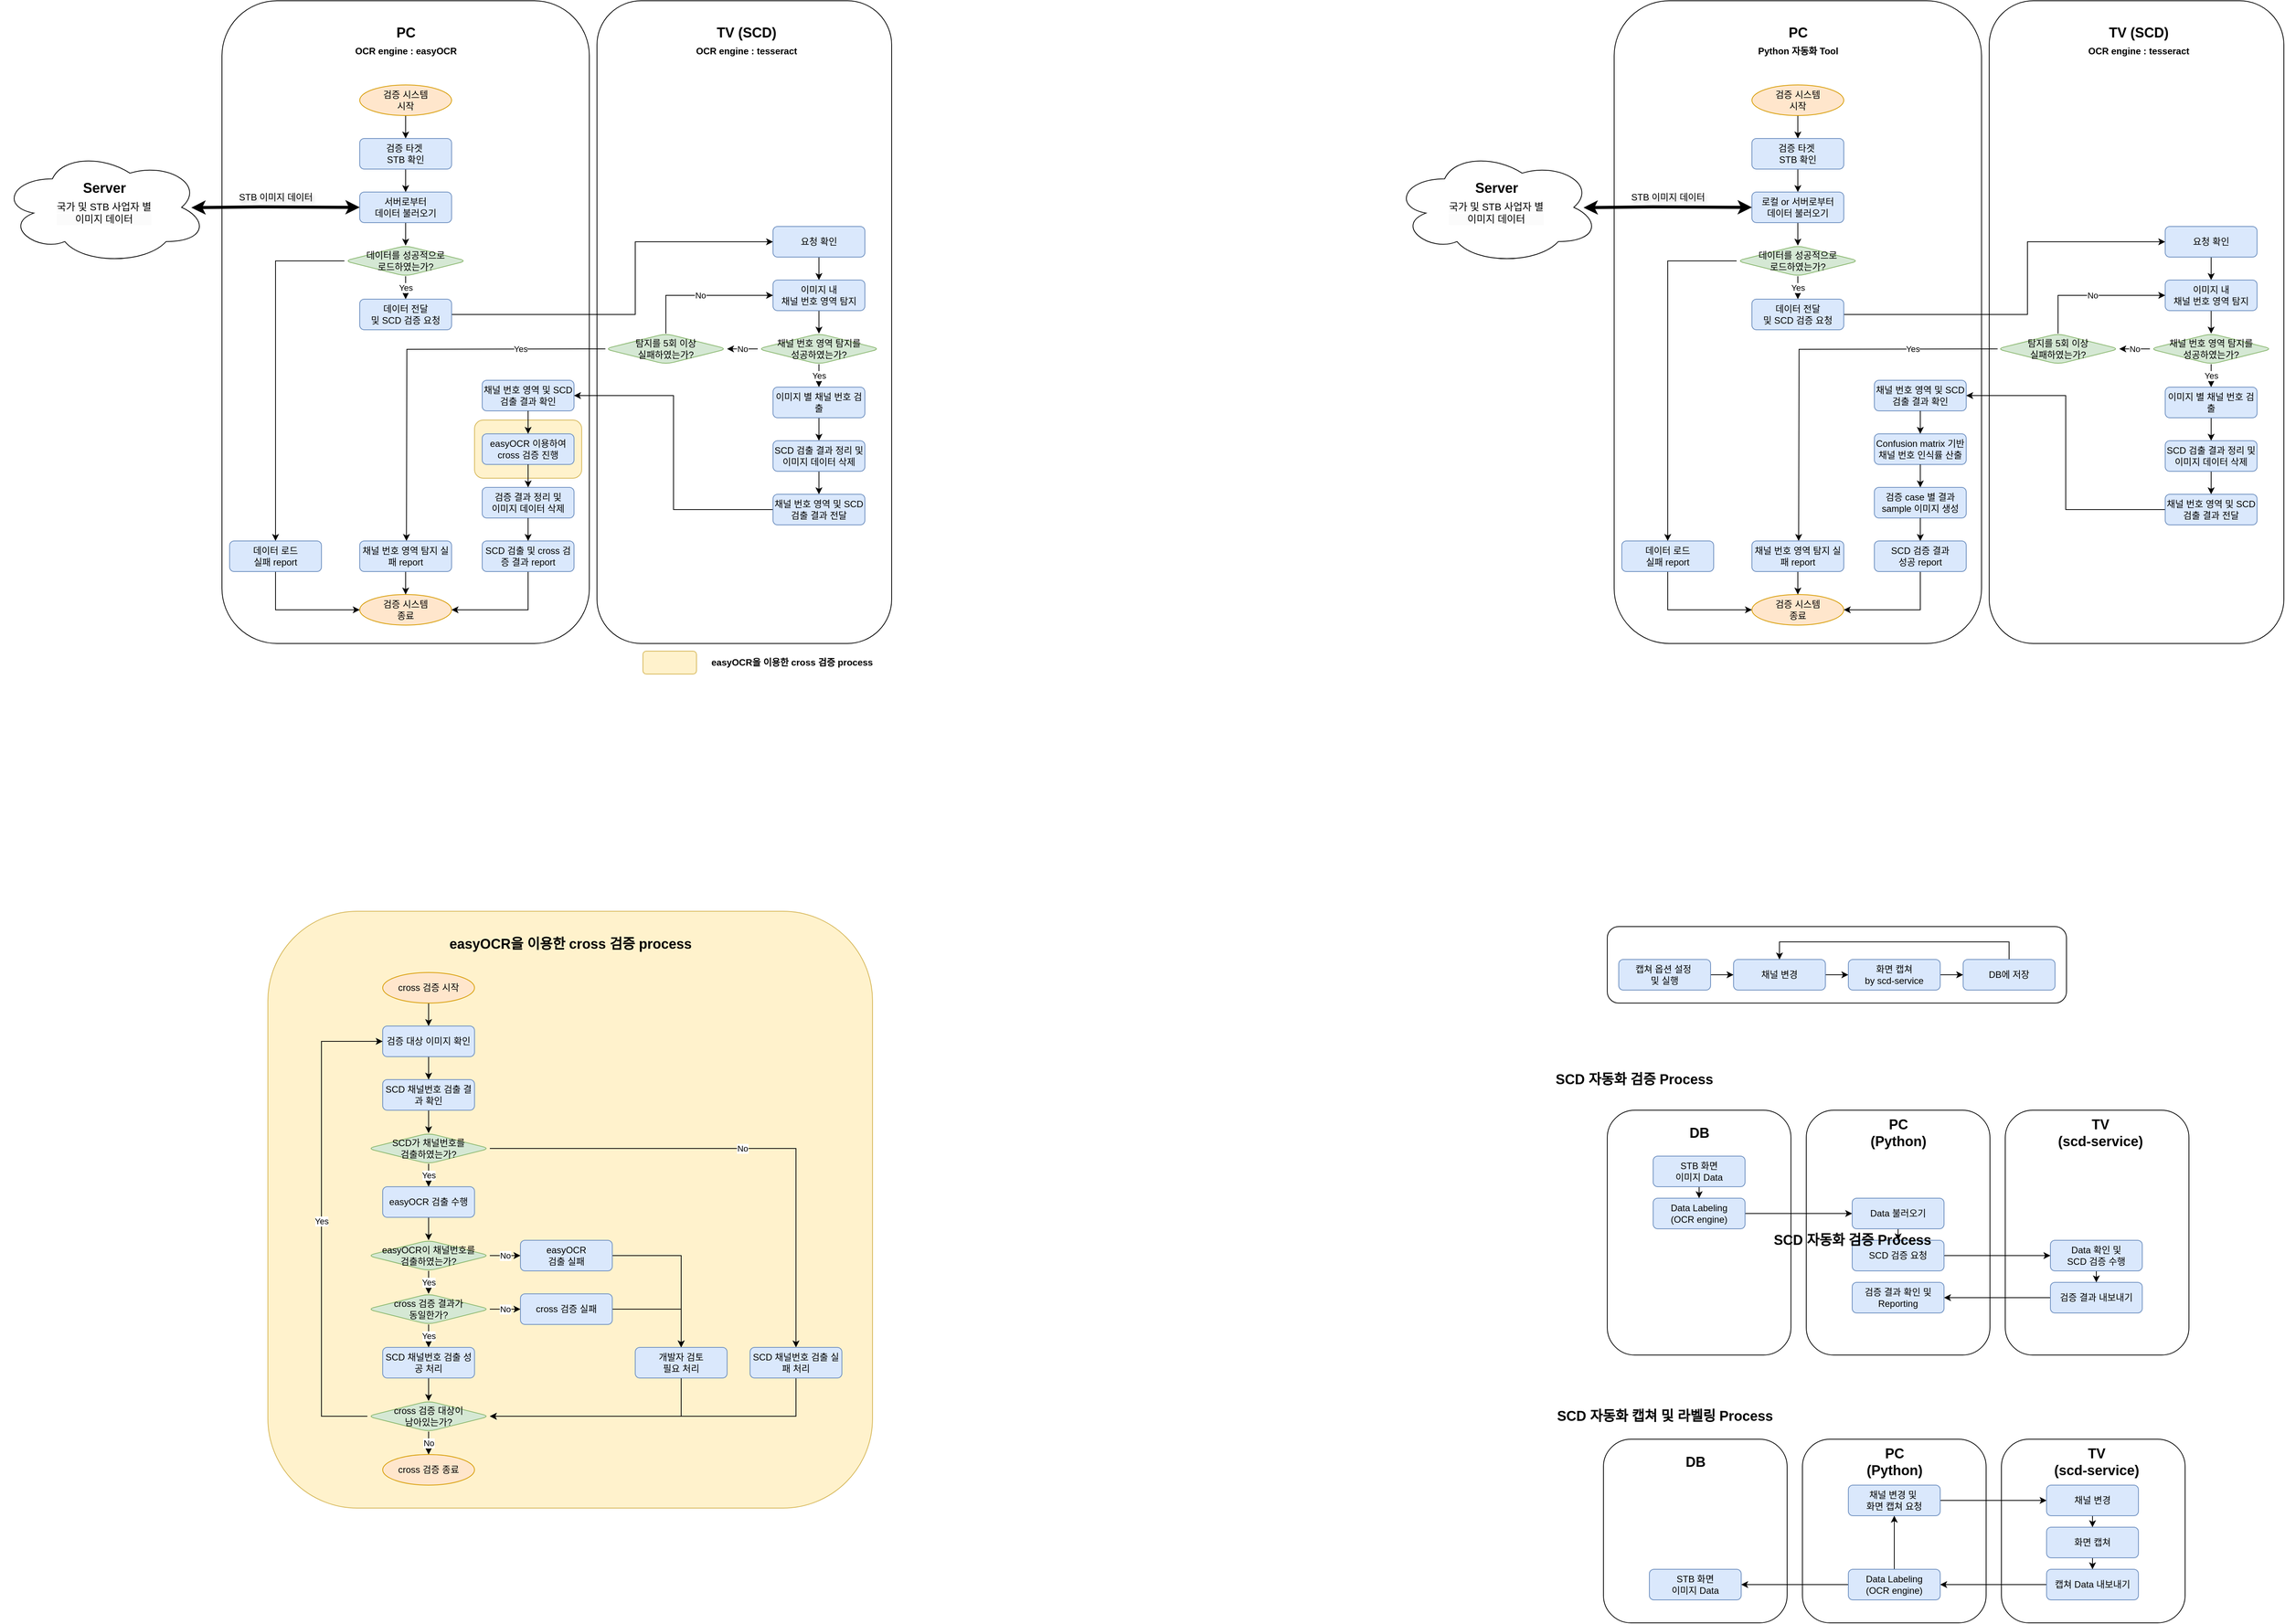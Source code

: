 <mxfile version="27.1.6">
  <diagram name="페이지-1" id="MKNNUns7rGQ7-kp-tXi3">
    <mxGraphModel dx="6303" dy="3755" grid="1" gridSize="10" guides="1" tooltips="1" connect="1" arrows="1" fold="1" page="1" pageScale="1" pageWidth="827" pageHeight="1169" background="none" math="0" shadow="0">
      <root>
        <mxCell id="0" />
        <mxCell id="1" parent="0" />
        <mxCell id="Wo1vlXT_K2kUre-1tdxN-16" value="" style="rounded=1;whiteSpace=wrap;html=1;" parent="1" vertex="1">
          <mxGeometry x="3020" y="1500" width="240" height="320" as="geometry" />
        </mxCell>
        <mxCell id="Wo1vlXT_K2kUre-1tdxN-20" value="" style="rounded=1;whiteSpace=wrap;html=1;" parent="1" vertex="1">
          <mxGeometry x="3280" y="1500" width="240" height="320" as="geometry" />
        </mxCell>
        <mxCell id="Wo1vlXT_K2kUre-1tdxN-22" value="" style="rounded=1;whiteSpace=wrap;html=1;" parent="1" vertex="1">
          <mxGeometry x="3540" y="1500" width="240" height="320" as="geometry" />
        </mxCell>
        <mxCell id="Wo1vlXT_K2kUre-1tdxN-9" value="" style="rounded=1;whiteSpace=wrap;html=1;" parent="1" vertex="1">
          <mxGeometry x="3020" y="1260" width="600" height="100" as="geometry" />
        </mxCell>
        <mxCell id="AOtO7T6UMFjzjY6C9dqb-53" value="" style="rounded=1;whiteSpace=wrap;html=1;fillColor=#fff2cc;strokeColor=#d6b656;" parent="1" vertex="1">
          <mxGeometry x="1270" y="1240" width="790" height="780" as="geometry" />
        </mxCell>
        <mxCell id="5cVBKe7JZOJeJDa9c_FY-5" value="" style="rounded=1;whiteSpace=wrap;html=1;" parent="1" vertex="1">
          <mxGeometry x="1700" y="50" width="385" height="840" as="geometry" />
        </mxCell>
        <mxCell id="5cVBKe7JZOJeJDa9c_FY-4" value="" style="rounded=1;whiteSpace=wrap;html=1;" parent="1" vertex="1">
          <mxGeometry x="1210" y="50" width="480" height="840" as="geometry" />
        </mxCell>
        <mxCell id="TarDjHIjxNcQHOsYSoX5-1" style="edgeStyle=orthogonalEdgeStyle;rounded=0;orthogonalLoop=1;jettySize=auto;html=1;exitX=0.5;exitY=1;exitDx=0;exitDy=0;entryX=0.5;entryY=0;entryDx=0;entryDy=0;" parent="1" source="TarDjHIjxNcQHOsYSoX5-2" target="TarDjHIjxNcQHOsYSoX5-4" edge="1">
          <mxGeometry relative="1" as="geometry" />
        </mxCell>
        <mxCell id="TarDjHIjxNcQHOsYSoX5-2" value="&lt;div&gt;검증 시스템&lt;/div&gt;&lt;div&gt;시작&lt;/div&gt;" style="ellipse;whiteSpace=wrap;html=1;fillColor=#ffe6cc;strokeColor=#d79b00;" parent="1" vertex="1">
          <mxGeometry x="1390" y="160" width="120" height="40" as="geometry" />
        </mxCell>
        <mxCell id="TarDjHIjxNcQHOsYSoX5-3" style="edgeStyle=orthogonalEdgeStyle;rounded=0;orthogonalLoop=1;jettySize=auto;html=1;exitX=0.5;exitY=1;exitDx=0;exitDy=0;entryX=0.5;entryY=0;entryDx=0;entryDy=0;" parent="1" source="TarDjHIjxNcQHOsYSoX5-4" target="TarDjHIjxNcQHOsYSoX5-6" edge="1">
          <mxGeometry relative="1" as="geometry" />
        </mxCell>
        <mxCell id="TarDjHIjxNcQHOsYSoX5-4" value="검증 타겟&amp;nbsp;&lt;div&gt;STB 확인&lt;/div&gt;" style="rounded=1;whiteSpace=wrap;html=1;fontSize=12;glass=0;strokeWidth=1;shadow=0;fillColor=#dae8fc;strokeColor=#6c8ebf;" parent="1" vertex="1">
          <mxGeometry x="1390" y="230" width="120" height="40" as="geometry" />
        </mxCell>
        <mxCell id="TarDjHIjxNcQHOsYSoX5-5" style="edgeStyle=orthogonalEdgeStyle;rounded=0;orthogonalLoop=1;jettySize=auto;html=1;exitX=0.5;exitY=1;exitDx=0;exitDy=0;entryX=0.5;entryY=0;entryDx=0;entryDy=0;" parent="1" source="TarDjHIjxNcQHOsYSoX5-6" target="TarDjHIjxNcQHOsYSoX5-9" edge="1">
          <mxGeometry relative="1" as="geometry" />
        </mxCell>
        <mxCell id="TarDjHIjxNcQHOsYSoX5-6" value="서버로부터&lt;div&gt;데이터 불러오기&lt;/div&gt;" style="rounded=1;whiteSpace=wrap;html=1;fontSize=12;glass=0;strokeWidth=1;shadow=0;fillColor=#dae8fc;strokeColor=#6c8ebf;" parent="1" vertex="1">
          <mxGeometry x="1390" y="300" width="120" height="40" as="geometry" />
        </mxCell>
        <mxCell id="TarDjHIjxNcQHOsYSoX5-8" value="Yes" style="edgeStyle=orthogonalEdgeStyle;rounded=0;orthogonalLoop=1;jettySize=auto;html=1;exitX=0.5;exitY=1;exitDx=0;exitDy=0;" parent="1" source="TarDjHIjxNcQHOsYSoX5-9" target="TarDjHIjxNcQHOsYSoX5-11" edge="1">
          <mxGeometry relative="1" as="geometry" />
        </mxCell>
        <mxCell id="5cVBKe7JZOJeJDa9c_FY-6" style="edgeStyle=orthogonalEdgeStyle;rounded=0;orthogonalLoop=1;jettySize=auto;html=1;exitX=0;exitY=0.5;exitDx=0;exitDy=0;entryX=0.5;entryY=0;entryDx=0;entryDy=0;" parent="1" source="TarDjHIjxNcQHOsYSoX5-9" target="TarDjHIjxNcQHOsYSoX5-22" edge="1">
          <mxGeometry relative="1" as="geometry" />
        </mxCell>
        <mxCell id="TarDjHIjxNcQHOsYSoX5-9" value="데이터를 성공적으로&lt;div&gt;로드하였는가?&lt;/div&gt;" style="rhombus;whiteSpace=wrap;html=1;rounded=1;fillColor=#d5e8d4;strokeColor=#82b366;" parent="1" vertex="1">
          <mxGeometry x="1370" y="370" width="160" height="40" as="geometry" />
        </mxCell>
        <mxCell id="TarDjHIjxNcQHOsYSoX5-10" style="edgeStyle=orthogonalEdgeStyle;rounded=0;orthogonalLoop=1;jettySize=auto;html=1;exitX=1;exitY=0.5;exitDx=0;exitDy=0;entryX=0;entryY=0.5;entryDx=0;entryDy=0;" parent="1" source="TarDjHIjxNcQHOsYSoX5-11" target="TarDjHIjxNcQHOsYSoX5-13" edge="1">
          <mxGeometry relative="1" as="geometry">
            <Array as="points">
              <mxPoint x="1750" y="460" />
              <mxPoint x="1750" y="365" />
            </Array>
          </mxGeometry>
        </mxCell>
        <mxCell id="TarDjHIjxNcQHOsYSoX5-11" value="&lt;div&gt;데이터 전달&lt;/div&gt;&lt;div&gt;및&amp;nbsp;&lt;span style=&quot;background-color: transparent; color: light-dark(rgb(0, 0, 0), rgb(255, 255, 255));&quot;&gt;SCD 검증 요청&lt;/span&gt;&lt;/div&gt;" style="rounded=1;whiteSpace=wrap;html=1;fontSize=12;glass=0;strokeWidth=1;shadow=0;fillColor=#dae8fc;strokeColor=#6c8ebf;" parent="1" vertex="1">
          <mxGeometry x="1390" y="440" width="120" height="40" as="geometry" />
        </mxCell>
        <mxCell id="TarDjHIjxNcQHOsYSoX5-12" style="edgeStyle=orthogonalEdgeStyle;rounded=0;orthogonalLoop=1;jettySize=auto;html=1;exitX=0.5;exitY=1;exitDx=0;exitDy=0;" parent="1" source="TarDjHIjxNcQHOsYSoX5-13" target="TarDjHIjxNcQHOsYSoX5-15" edge="1">
          <mxGeometry relative="1" as="geometry" />
        </mxCell>
        <mxCell id="TarDjHIjxNcQHOsYSoX5-13" value="요청 확인" style="rounded=1;whiteSpace=wrap;html=1;fontSize=12;glass=0;strokeWidth=1;shadow=0;fillColor=#dae8fc;strokeColor=#6c8ebf;" parent="1" vertex="1">
          <mxGeometry x="1930" y="345" width="120" height="40" as="geometry" />
        </mxCell>
        <mxCell id="TarDjHIjxNcQHOsYSoX5-14" style="edgeStyle=orthogonalEdgeStyle;rounded=0;orthogonalLoop=1;jettySize=auto;html=1;exitX=0.5;exitY=1;exitDx=0;exitDy=0;" parent="1" source="TarDjHIjxNcQHOsYSoX5-15" target="TarDjHIjxNcQHOsYSoX5-19" edge="1">
          <mxGeometry relative="1" as="geometry" />
        </mxCell>
        <mxCell id="TarDjHIjxNcQHOsYSoX5-15" value="&lt;div&gt;이미지 내&lt;/div&gt;채널 번호 영역 탐지" style="rounded=1;whiteSpace=wrap;html=1;fontSize=12;glass=0;strokeWidth=1;shadow=0;fillColor=#dae8fc;strokeColor=#6c8ebf;" parent="1" vertex="1">
          <mxGeometry x="1930" y="415" width="120" height="40" as="geometry" />
        </mxCell>
        <mxCell id="TarDjHIjxNcQHOsYSoX5-16" value="&lt;font style=&quot;color: rgb(0, 0, 0);&quot;&gt;STB 이미지 데이터&lt;/font&gt;" style="text;html=1;align=center;verticalAlign=middle;resizable=0;points=[];autosize=1;strokeColor=none;fillColor=none;textShadow=1;fontColor=#3333FF;" parent="1" vertex="1">
          <mxGeometry x="1215" y="292" width="130" height="30" as="geometry" />
        </mxCell>
        <mxCell id="TarDjHIjxNcQHOsYSoX5-17" value="Yes" style="edgeStyle=orthogonalEdgeStyle;rounded=0;orthogonalLoop=1;jettySize=auto;html=1;exitX=0.5;exitY=1;exitDx=0;exitDy=0;" parent="1" source="TarDjHIjxNcQHOsYSoX5-19" target="TarDjHIjxNcQHOsYSoX5-28" edge="1">
          <mxGeometry relative="1" as="geometry" />
        </mxCell>
        <mxCell id="TarDjHIjxNcQHOsYSoX5-18" value="No" style="edgeStyle=orthogonalEdgeStyle;rounded=0;orthogonalLoop=1;jettySize=auto;html=1;exitX=0;exitY=0.5;exitDx=0;exitDy=0;entryX=1;entryY=0.5;entryDx=0;entryDy=0;" parent="1" source="TarDjHIjxNcQHOsYSoX5-19" target="TarDjHIjxNcQHOsYSoX5-26" edge="1">
          <mxGeometry relative="1" as="geometry" />
        </mxCell>
        <mxCell id="TarDjHIjxNcQHOsYSoX5-19" value="채널 번호 영역 탐지를&lt;div&gt;성공하였는가?&lt;/div&gt;" style="rhombus;whiteSpace=wrap;html=1;rounded=1;fillColor=#d5e8d4;strokeColor=#82b366;" parent="1" vertex="1">
          <mxGeometry x="1910" y="485" width="160" height="40" as="geometry" />
        </mxCell>
        <mxCell id="TarDjHIjxNcQHOsYSoX5-20" value="&lt;div&gt;검증 시스템&lt;/div&gt;&lt;div&gt;종료&lt;/div&gt;" style="ellipse;whiteSpace=wrap;html=1;fillColor=#ffe6cc;strokeColor=#d79b00;" parent="1" vertex="1">
          <mxGeometry x="1390" y="826" width="120" height="40" as="geometry" />
        </mxCell>
        <mxCell id="TarDjHIjxNcQHOsYSoX5-21" style="edgeStyle=orthogonalEdgeStyle;rounded=0;orthogonalLoop=1;jettySize=auto;html=1;exitX=0.5;exitY=1;exitDx=0;exitDy=0;entryX=0;entryY=0.5;entryDx=0;entryDy=0;" parent="1" source="TarDjHIjxNcQHOsYSoX5-22" target="TarDjHIjxNcQHOsYSoX5-20" edge="1">
          <mxGeometry relative="1" as="geometry" />
        </mxCell>
        <mxCell id="TarDjHIjxNcQHOsYSoX5-22" value="데이터 로드&lt;div&gt;실패 report&lt;/div&gt;" style="rounded=1;whiteSpace=wrap;html=1;fontSize=12;glass=0;strokeWidth=1;shadow=0;fillColor=#dae8fc;strokeColor=#6c8ebf;" parent="1" vertex="1">
          <mxGeometry x="1220" y="756" width="120" height="40" as="geometry" />
        </mxCell>
        <mxCell id="TarDjHIjxNcQHOsYSoX5-24" value="TV (&lt;span style=&quot;background-color: transparent; color: light-dark(rgb(0, 0, 0), rgb(255, 255, 255));&quot;&gt;SCD)&lt;/span&gt;&lt;div&gt;&lt;div&gt;&lt;font style=&quot;font-size: 12px;&quot;&gt;OCR engine : tesseract&lt;/font&gt;&lt;/div&gt;&lt;/div&gt;" style="text;html=1;align=center;verticalAlign=middle;resizable=0;points=[];autosize=1;strokeColor=none;fillColor=none;fontSize=18;fontStyle=1" parent="1" vertex="1">
          <mxGeometry x="1820" y="73" width="150" height="60" as="geometry" />
        </mxCell>
        <mxCell id="TarDjHIjxNcQHOsYSoX5-25" value="Yes" style="edgeStyle=orthogonalEdgeStyle;rounded=0;orthogonalLoop=1;jettySize=auto;html=1;exitX=0;exitY=0.5;exitDx=0;exitDy=0;" parent="1" edge="1">
          <mxGeometry x="-0.565" relative="1" as="geometry">
            <mxPoint x="1711" y="505" as="sourcePoint" />
            <mxPoint x="1451.053" y="756.0" as="targetPoint" />
            <mxPoint as="offset" />
          </mxGeometry>
        </mxCell>
        <mxCell id="5cVBKe7JZOJeJDa9c_FY-1" value="No" style="edgeStyle=orthogonalEdgeStyle;rounded=0;orthogonalLoop=1;jettySize=auto;html=1;exitX=0.5;exitY=0;exitDx=0;exitDy=0;entryX=0;entryY=0.5;entryDx=0;entryDy=0;" parent="1" source="TarDjHIjxNcQHOsYSoX5-26" target="TarDjHIjxNcQHOsYSoX5-15" edge="1">
          <mxGeometry relative="1" as="geometry" />
        </mxCell>
        <mxCell id="TarDjHIjxNcQHOsYSoX5-26" value="탐지를 5회 이상&lt;div&gt;실패하였는가?&lt;/div&gt;" style="rhombus;whiteSpace=wrap;html=1;rounded=1;fillColor=#d5e8d4;strokeColor=#82b366;" parent="1" vertex="1">
          <mxGeometry x="1710" y="485" width="160" height="40" as="geometry" />
        </mxCell>
        <mxCell id="TarDjHIjxNcQHOsYSoX5-27" style="edgeStyle=orthogonalEdgeStyle;rounded=0;orthogonalLoop=1;jettySize=auto;html=1;exitX=0.5;exitY=1;exitDx=0;exitDy=0;entryX=0.5;entryY=0;entryDx=0;entryDy=0;" parent="1" source="TarDjHIjxNcQHOsYSoX5-28" target="TarDjHIjxNcQHOsYSoX5-32" edge="1">
          <mxGeometry relative="1" as="geometry" />
        </mxCell>
        <mxCell id="TarDjHIjxNcQHOsYSoX5-28" value="이미지 별 채널 번호 검출" style="rounded=1;whiteSpace=wrap;html=1;fontSize=12;glass=0;strokeWidth=1;shadow=0;fillColor=#dae8fc;strokeColor=#6c8ebf;" parent="1" vertex="1">
          <mxGeometry x="1930" y="555" width="120" height="40" as="geometry" />
        </mxCell>
        <mxCell id="TarDjHIjxNcQHOsYSoX5-29" style="edgeStyle=orthogonalEdgeStyle;rounded=0;orthogonalLoop=1;jettySize=auto;html=1;exitX=0.5;exitY=1;exitDx=0;exitDy=0;" parent="1" source="TarDjHIjxNcQHOsYSoX5-30" target="TarDjHIjxNcQHOsYSoX5-20" edge="1">
          <mxGeometry relative="1" as="geometry" />
        </mxCell>
        <mxCell id="TarDjHIjxNcQHOsYSoX5-30" value="채널 번호 영역 탐지 실패 report" style="rounded=1;whiteSpace=wrap;html=1;fontSize=12;glass=0;strokeWidth=1;shadow=0;fillColor=#dae8fc;strokeColor=#6c8ebf;" parent="1" vertex="1">
          <mxGeometry x="1390" y="756" width="120" height="40" as="geometry" />
        </mxCell>
        <mxCell id="TarDjHIjxNcQHOsYSoX5-31" style="edgeStyle=orthogonalEdgeStyle;rounded=0;orthogonalLoop=1;jettySize=auto;html=1;exitX=0.5;exitY=1;exitDx=0;exitDy=0;" parent="1" source="TarDjHIjxNcQHOsYSoX5-32" target="TarDjHIjxNcQHOsYSoX5-40" edge="1">
          <mxGeometry relative="1" as="geometry" />
        </mxCell>
        <mxCell id="TarDjHIjxNcQHOsYSoX5-32" value="SCD 검출 결과 정리 및 이미지 데이터 삭제" style="rounded=1;whiteSpace=wrap;html=1;fontSize=12;glass=0;strokeWidth=1;shadow=0;fillColor=#dae8fc;strokeColor=#6c8ebf;" parent="1" vertex="1">
          <mxGeometry x="1930" y="625" width="120" height="40" as="geometry" />
        </mxCell>
        <mxCell id="TarDjHIjxNcQHOsYSoX5-34" value="채널 번호 영역 및 SCD 검출 결과 확인" style="rounded=1;whiteSpace=wrap;html=1;fontSize=12;glass=0;strokeWidth=1;shadow=0;fillColor=#dae8fc;strokeColor=#6c8ebf;" parent="1" vertex="1">
          <mxGeometry x="1550" y="546" width="120" height="40" as="geometry" />
        </mxCell>
        <mxCell id="TarDjHIjxNcQHOsYSoX5-37" style="edgeStyle=orthogonalEdgeStyle;rounded=0;orthogonalLoop=1;jettySize=auto;html=1;exitX=0.5;exitY=1;exitDx=0;exitDy=0;entryX=1;entryY=0.5;entryDx=0;entryDy=0;" parent="1" source="TarDjHIjxNcQHOsYSoX5-38" target="TarDjHIjxNcQHOsYSoX5-20" edge="1">
          <mxGeometry relative="1" as="geometry" />
        </mxCell>
        <mxCell id="TarDjHIjxNcQHOsYSoX5-38" value="SCD 검출 및&amp;nbsp;&lt;span style=&quot;background-color: transparent; color: light-dark(rgb(0, 0, 0), rgb(255, 255, 255));&quot;&gt;cross 검증 결과 report&lt;/span&gt;" style="rounded=1;whiteSpace=wrap;html=1;fontSize=12;glass=0;strokeWidth=1;shadow=0;fillColor=#dae8fc;strokeColor=#6c8ebf;" parent="1" vertex="1">
          <mxGeometry x="1550" y="756" width="120" height="40" as="geometry" />
        </mxCell>
        <mxCell id="5cVBKe7JZOJeJDa9c_FY-7" style="edgeStyle=orthogonalEdgeStyle;rounded=0;orthogonalLoop=1;jettySize=auto;html=1;exitX=0;exitY=0.5;exitDx=0;exitDy=0;entryX=1;entryY=0.5;entryDx=0;entryDy=0;" parent="1" source="TarDjHIjxNcQHOsYSoX5-40" target="TarDjHIjxNcQHOsYSoX5-34" edge="1">
          <mxGeometry relative="1" as="geometry" />
        </mxCell>
        <mxCell id="TarDjHIjxNcQHOsYSoX5-40" value="채널 번호 영역 및 SCD 검출 결과 전달" style="rounded=1;whiteSpace=wrap;html=1;fontSize=12;glass=0;strokeWidth=1;shadow=0;fillColor=#dae8fc;strokeColor=#6c8ebf;" parent="1" vertex="1">
          <mxGeometry x="1930" y="695" width="120" height="40" as="geometry" />
        </mxCell>
        <mxCell id="TarDjHIjxNcQHOsYSoX5-43" value="PC&lt;div&gt;&lt;div&gt;&lt;font style=&quot;font-size: 12px;&quot;&gt;OCR engine : easyOCR&lt;/font&gt;&lt;/div&gt;&lt;/div&gt;" style="text;html=1;align=center;verticalAlign=middle;resizable=0;points=[];autosize=1;strokeColor=none;fillColor=none;fontSize=18;fontStyle=1" parent="1" vertex="1">
          <mxGeometry x="1375" y="73" width="150" height="60" as="geometry" />
        </mxCell>
        <mxCell id="5cVBKe7JZOJeJDa9c_FY-14" value="" style="endArrow=classic;startArrow=classic;html=1;rounded=0;fontStyle=1;fontSize=15;strokeWidth=4;entryX=0;entryY=0.5;entryDx=0;entryDy=0;" parent="1" target="TarDjHIjxNcQHOsYSoX5-6" edge="1">
          <mxGeometry width="50" height="50" relative="1" as="geometry">
            <mxPoint x="1170" y="320.38" as="sourcePoint" />
            <mxPoint x="1350" y="320.38" as="targetPoint" />
            <Array as="points">
              <mxPoint x="1260" y="319.38" />
            </Array>
          </mxGeometry>
        </mxCell>
        <mxCell id="AOtO7T6UMFjzjY6C9dqb-34" style="edgeStyle=orthogonalEdgeStyle;rounded=0;orthogonalLoop=1;jettySize=auto;html=1;exitX=0.5;exitY=1;exitDx=0;exitDy=0;entryX=0.5;entryY=0;entryDx=0;entryDy=0;" parent="1" source="AOtO7T6UMFjzjY6C9dqb-7" target="AOtO7T6UMFjzjY6C9dqb-8" edge="1">
          <mxGeometry relative="1" as="geometry" />
        </mxCell>
        <mxCell id="AOtO7T6UMFjzjY6C9dqb-7" value="SCD 채널번호 검출 결과 확인" style="rounded=1;whiteSpace=wrap;html=1;fontSize=12;glass=0;strokeWidth=1;shadow=0;fillColor=#dae8fc;strokeColor=#6c8ebf;" parent="1" vertex="1">
          <mxGeometry x="1420" y="1460" width="120" height="40" as="geometry" />
        </mxCell>
        <mxCell id="AOtO7T6UMFjzjY6C9dqb-12" value="Yes" style="edgeStyle=orthogonalEdgeStyle;rounded=0;orthogonalLoop=1;jettySize=auto;html=1;exitX=0.5;exitY=1;exitDx=0;exitDy=0;entryX=0.5;entryY=0;entryDx=0;entryDy=0;" parent="1" source="AOtO7T6UMFjzjY6C9dqb-8" target="AOtO7T6UMFjzjY6C9dqb-9" edge="1">
          <mxGeometry relative="1" as="geometry" />
        </mxCell>
        <mxCell id="AOtO7T6UMFjzjY6C9dqb-14" value="No" style="edgeStyle=orthogonalEdgeStyle;rounded=0;orthogonalLoop=1;jettySize=auto;html=1;exitX=1;exitY=0.5;exitDx=0;exitDy=0;entryX=0.5;entryY=0;entryDx=0;entryDy=0;" parent="1" source="AOtO7T6UMFjzjY6C9dqb-8" target="AOtO7T6UMFjzjY6C9dqb-41" edge="1">
          <mxGeometry relative="1" as="geometry">
            <mxPoint x="1600" y="1550" as="targetPoint" />
          </mxGeometry>
        </mxCell>
        <mxCell id="AOtO7T6UMFjzjY6C9dqb-8" value="SCD가 채널번호를&lt;div&gt;검출하였는가?&lt;/div&gt;" style="rhombus;whiteSpace=wrap;html=1;rounded=1;fillColor=#d5e8d4;strokeColor=#82b366;" parent="1" vertex="1">
          <mxGeometry x="1400" y="1530" width="160" height="40" as="geometry" />
        </mxCell>
        <mxCell id="AOtO7T6UMFjzjY6C9dqb-22" style="edgeStyle=orthogonalEdgeStyle;rounded=0;orthogonalLoop=1;jettySize=auto;html=1;exitX=0.5;exitY=1;exitDx=0;exitDy=0;" parent="1" source="AOtO7T6UMFjzjY6C9dqb-9" target="AOtO7T6UMFjzjY6C9dqb-10" edge="1">
          <mxGeometry relative="1" as="geometry" />
        </mxCell>
        <mxCell id="AOtO7T6UMFjzjY6C9dqb-9" value="&lt;div&gt;&lt;span style=&quot;background-color: transparent; color: light-dark(rgb(0, 0, 0), rgb(255, 255, 255));&quot;&gt;easyOCR 검출 수행&lt;/span&gt;&lt;/div&gt;" style="rounded=1;whiteSpace=wrap;html=1;fontSize=12;glass=0;strokeWidth=1;shadow=0;fillColor=#dae8fc;strokeColor=#6c8ebf;" parent="1" vertex="1">
          <mxGeometry x="1420" y="1600" width="120" height="40" as="geometry" />
        </mxCell>
        <mxCell id="AOtO7T6UMFjzjY6C9dqb-26" value="Yes" style="edgeStyle=orthogonalEdgeStyle;rounded=0;orthogonalLoop=1;jettySize=auto;html=1;exitX=0.5;exitY=1;exitDx=0;exitDy=0;entryX=0.5;entryY=0;entryDx=0;entryDy=0;" parent="1" source="AOtO7T6UMFjzjY6C9dqb-10" target="AOtO7T6UMFjzjY6C9dqb-23" edge="1">
          <mxGeometry relative="1" as="geometry" />
        </mxCell>
        <mxCell id="AOtO7T6UMFjzjY6C9dqb-44" value="No" style="edgeStyle=orthogonalEdgeStyle;rounded=0;orthogonalLoop=1;jettySize=auto;html=1;exitX=1;exitY=0.5;exitDx=0;exitDy=0;" parent="1" source="AOtO7T6UMFjzjY6C9dqb-10" target="AOtO7T6UMFjzjY6C9dqb-40" edge="1">
          <mxGeometry relative="1" as="geometry" />
        </mxCell>
        <mxCell id="AOtO7T6UMFjzjY6C9dqb-10" value="easyOCR이 채널번호를&lt;div&gt;검출하였는가?&lt;/div&gt;" style="rhombus;whiteSpace=wrap;html=1;rounded=1;fillColor=#d5e8d4;strokeColor=#82b366;" parent="1" vertex="1">
          <mxGeometry x="1400" y="1670" width="160" height="40" as="geometry" />
        </mxCell>
        <mxCell id="AOtO7T6UMFjzjY6C9dqb-32" style="edgeStyle=orthogonalEdgeStyle;rounded=0;orthogonalLoop=1;jettySize=auto;html=1;exitX=0.5;exitY=1;exitDx=0;exitDy=0;" parent="1" source="AOtO7T6UMFjzjY6C9dqb-16" target="AOtO7T6UMFjzjY6C9dqb-20" edge="1">
          <mxGeometry relative="1" as="geometry" />
        </mxCell>
        <mxCell id="AOtO7T6UMFjzjY6C9dqb-16" value="cross 검증 시작" style="ellipse;whiteSpace=wrap;html=1;fillColor=#ffe6cc;strokeColor=#d79b00;" parent="1" vertex="1">
          <mxGeometry x="1420" y="1320" width="120" height="40" as="geometry" />
        </mxCell>
        <mxCell id="AOtO7T6UMFjzjY6C9dqb-33" style="edgeStyle=orthogonalEdgeStyle;rounded=0;orthogonalLoop=1;jettySize=auto;html=1;exitX=0.5;exitY=1;exitDx=0;exitDy=0;" parent="1" source="AOtO7T6UMFjzjY6C9dqb-20" target="AOtO7T6UMFjzjY6C9dqb-7" edge="1">
          <mxGeometry relative="1" as="geometry" />
        </mxCell>
        <mxCell id="AOtO7T6UMFjzjY6C9dqb-20" value="검증 대상 이미지 확인" style="rounded=1;whiteSpace=wrap;html=1;fontSize=12;glass=0;strokeWidth=1;shadow=0;fillColor=#dae8fc;strokeColor=#6c8ebf;" parent="1" vertex="1">
          <mxGeometry x="1420" y="1390" width="120" height="40" as="geometry" />
        </mxCell>
        <mxCell id="AOtO7T6UMFjzjY6C9dqb-27" value="Yes" style="edgeStyle=orthogonalEdgeStyle;rounded=0;orthogonalLoop=1;jettySize=auto;html=1;exitX=0.5;exitY=1;exitDx=0;exitDy=0;entryX=0.5;entryY=0;entryDx=0;entryDy=0;" parent="1" source="AOtO7T6UMFjzjY6C9dqb-23" target="AOtO7T6UMFjzjY6C9dqb-24" edge="1">
          <mxGeometry relative="1" as="geometry" />
        </mxCell>
        <mxCell id="AOtO7T6UMFjzjY6C9dqb-45" value="No" style="edgeStyle=orthogonalEdgeStyle;rounded=0;orthogonalLoop=1;jettySize=auto;html=1;exitX=1;exitY=0.5;exitDx=0;exitDy=0;" parent="1" source="AOtO7T6UMFjzjY6C9dqb-23" target="AOtO7T6UMFjzjY6C9dqb-42" edge="1">
          <mxGeometry relative="1" as="geometry" />
        </mxCell>
        <mxCell id="AOtO7T6UMFjzjY6C9dqb-23" value="cross 검증 결과가&lt;div&gt;동일한가?&lt;/div&gt;" style="rhombus;whiteSpace=wrap;html=1;rounded=1;fillColor=#d5e8d4;strokeColor=#82b366;" parent="1" vertex="1">
          <mxGeometry x="1400" y="1740" width="160" height="40" as="geometry" />
        </mxCell>
        <mxCell id="AOtO7T6UMFjzjY6C9dqb-28" style="edgeStyle=orthogonalEdgeStyle;rounded=0;orthogonalLoop=1;jettySize=auto;html=1;exitX=0.5;exitY=1;exitDx=0;exitDy=0;entryX=0.5;entryY=0;entryDx=0;entryDy=0;" parent="1" source="AOtO7T6UMFjzjY6C9dqb-24" target="AOtO7T6UMFjzjY6C9dqb-25" edge="1">
          <mxGeometry relative="1" as="geometry" />
        </mxCell>
        <mxCell id="AOtO7T6UMFjzjY6C9dqb-24" value="SCD 채널번호 검출 성공 처리" style="rounded=1;whiteSpace=wrap;html=1;fontSize=12;glass=0;strokeWidth=1;shadow=0;fillColor=#dae8fc;strokeColor=#6c8ebf;" parent="1" vertex="1">
          <mxGeometry x="1420" y="1810" width="120" height="40" as="geometry" />
        </mxCell>
        <mxCell id="AOtO7T6UMFjzjY6C9dqb-36" value="No" style="edgeStyle=orthogonalEdgeStyle;rounded=0;orthogonalLoop=1;jettySize=auto;html=1;exitX=0.5;exitY=1;exitDx=0;exitDy=0;entryX=0.5;entryY=0;entryDx=0;entryDy=0;" parent="1" source="AOtO7T6UMFjzjY6C9dqb-25" target="AOtO7T6UMFjzjY6C9dqb-35" edge="1">
          <mxGeometry relative="1" as="geometry" />
        </mxCell>
        <mxCell id="AOtO7T6UMFjzjY6C9dqb-38" value="Yes" style="edgeStyle=orthogonalEdgeStyle;rounded=0;orthogonalLoop=1;jettySize=auto;html=1;exitX=0;exitY=0.5;exitDx=0;exitDy=0;entryX=0;entryY=0.5;entryDx=0;entryDy=0;" parent="1" source="AOtO7T6UMFjzjY6C9dqb-25" target="AOtO7T6UMFjzjY6C9dqb-20" edge="1">
          <mxGeometry relative="1" as="geometry">
            <mxPoint x="1330" y="1500" as="targetPoint" />
            <Array as="points">
              <mxPoint x="1340" y="1900" />
              <mxPoint x="1340" y="1410" />
            </Array>
          </mxGeometry>
        </mxCell>
        <mxCell id="AOtO7T6UMFjzjY6C9dqb-25" value="cross 검증 대상이&lt;div&gt;남아있는가?&lt;/div&gt;" style="rhombus;whiteSpace=wrap;html=1;rounded=1;fillColor=#d5e8d4;strokeColor=#82b366;" parent="1" vertex="1">
          <mxGeometry x="1400" y="1880" width="160" height="40" as="geometry" />
        </mxCell>
        <mxCell id="AOtO7T6UMFjzjY6C9dqb-35" value="cross 검증 종료" style="ellipse;whiteSpace=wrap;html=1;fillColor=#ffe6cc;strokeColor=#d79b00;" parent="1" vertex="1">
          <mxGeometry x="1420" y="1950" width="120" height="40" as="geometry" />
        </mxCell>
        <mxCell id="AOtO7T6UMFjzjY6C9dqb-47" style="edgeStyle=orthogonalEdgeStyle;rounded=0;orthogonalLoop=1;jettySize=auto;html=1;exitX=1;exitY=0.5;exitDx=0;exitDy=0;" parent="1" source="AOtO7T6UMFjzjY6C9dqb-40" target="AOtO7T6UMFjzjY6C9dqb-46" edge="1">
          <mxGeometry relative="1" as="geometry" />
        </mxCell>
        <mxCell id="AOtO7T6UMFjzjY6C9dqb-40" value="easyOCR&lt;div&gt;검출&amp;nbsp;&lt;span style=&quot;background-color: transparent; color: light-dark(rgb(0, 0, 0), rgb(255, 255, 255));&quot;&gt;실패&lt;/span&gt;&lt;/div&gt;" style="rounded=1;whiteSpace=wrap;html=1;fontSize=12;glass=0;strokeWidth=1;shadow=0;fillColor=#dae8fc;strokeColor=#6c8ebf;" parent="1" vertex="1">
          <mxGeometry x="1600" y="1670" width="120" height="40" as="geometry" />
        </mxCell>
        <mxCell id="AOtO7T6UMFjzjY6C9dqb-43" style="edgeStyle=orthogonalEdgeStyle;rounded=0;orthogonalLoop=1;jettySize=auto;html=1;exitX=0.5;exitY=1;exitDx=0;exitDy=0;entryX=1;entryY=0.5;entryDx=0;entryDy=0;" parent="1" source="AOtO7T6UMFjzjY6C9dqb-41" target="AOtO7T6UMFjzjY6C9dqb-25" edge="1">
          <mxGeometry relative="1" as="geometry" />
        </mxCell>
        <mxCell id="AOtO7T6UMFjzjY6C9dqb-41" value="SCD 채널번호 검출 실패 처리" style="rounded=1;whiteSpace=wrap;html=1;fontSize=12;glass=0;strokeWidth=1;shadow=0;fillColor=#dae8fc;strokeColor=#6c8ebf;" parent="1" vertex="1">
          <mxGeometry x="1900" y="1810" width="120" height="40" as="geometry" />
        </mxCell>
        <mxCell id="AOtO7T6UMFjzjY6C9dqb-48" style="edgeStyle=orthogonalEdgeStyle;rounded=0;orthogonalLoop=1;jettySize=auto;html=1;exitX=1;exitY=0.5;exitDx=0;exitDy=0;entryX=0.5;entryY=0;entryDx=0;entryDy=0;" parent="1" source="AOtO7T6UMFjzjY6C9dqb-42" target="AOtO7T6UMFjzjY6C9dqb-46" edge="1">
          <mxGeometry relative="1" as="geometry" />
        </mxCell>
        <mxCell id="AOtO7T6UMFjzjY6C9dqb-42" value="cross 검증&amp;nbsp;&lt;span style=&quot;background-color: transparent; color: light-dark(rgb(0, 0, 0), rgb(255, 255, 255));&quot;&gt;실패&lt;/span&gt;" style="rounded=1;whiteSpace=wrap;html=1;fontSize=12;glass=0;strokeWidth=1;shadow=0;fillColor=#dae8fc;strokeColor=#6c8ebf;" parent="1" vertex="1">
          <mxGeometry x="1600" y="1740" width="120" height="40" as="geometry" />
        </mxCell>
        <mxCell id="AOtO7T6UMFjzjY6C9dqb-49" style="edgeStyle=orthogonalEdgeStyle;rounded=0;orthogonalLoop=1;jettySize=auto;html=1;exitX=0.5;exitY=1;exitDx=0;exitDy=0;entryX=1;entryY=0.5;entryDx=0;entryDy=0;" parent="1" source="AOtO7T6UMFjzjY6C9dqb-46" target="AOtO7T6UMFjzjY6C9dqb-25" edge="1">
          <mxGeometry relative="1" as="geometry" />
        </mxCell>
        <mxCell id="AOtO7T6UMFjzjY6C9dqb-52" value="" style="rounded=1;whiteSpace=wrap;html=1;fillColor=#fff2cc;strokeColor=#d6b656;" parent="1" vertex="1">
          <mxGeometry x="1540" y="598" width="140" height="76" as="geometry" />
        </mxCell>
        <mxCell id="AOtO7T6UMFjzjY6C9dqb-46" value="개발자 검토&lt;div&gt;필요 처리&lt;/div&gt;" style="rounded=1;whiteSpace=wrap;html=1;fontSize=12;glass=0;strokeWidth=1;shadow=0;fillColor=#dae8fc;strokeColor=#6c8ebf;" parent="1" vertex="1">
          <mxGeometry x="1750" y="1810" width="120" height="40" as="geometry" />
        </mxCell>
        <mxCell id="AOtO7T6UMFjzjY6C9dqb-50" value="&lt;br&gt;&lt;font style=&quot;forced-color-adjust: none; color: rgb(0, 0, 0); font-family: Helvetica; font-size: 13px; font-style: normal; font-variant-ligatures: normal; font-variant-caps: normal; letter-spacing: normal; orphans: 2; text-indent: 0px; text-transform: none; widows: 2; word-spacing: 0px; -webkit-text-stroke-width: 0px; white-space: normal; background-color: rgb(251, 251, 251); text-decoration-thickness: initial; text-decoration-style: initial; text-decoration-color: initial;&quot;&gt;국가 및 STB 사업자 별&lt;/font&gt;&lt;div style=&quot;forced-color-adjust: none; color: rgb(0, 0, 0); font-family: Helvetica; font-size: 13px; font-style: normal; font-variant-ligatures: normal; font-variant-caps: normal; letter-spacing: normal; orphans: 2; text-indent: 0px; text-transform: none; widows: 2; word-spacing: 0px; -webkit-text-stroke-width: 0px; white-space: normal; background-color: rgb(251, 251, 251); text-decoration-thickness: initial; text-decoration-style: initial; text-decoration-color: initial;&quot;&gt;&lt;font style=&quot;forced-color-adjust: none;&quot;&gt;이미지 데이터&lt;/font&gt;&lt;/div&gt;" style="ellipse;shape=cloud;whiteSpace=wrap;html=1;fontStyle=0;align=center;labelPosition=center;verticalLabelPosition=middle;verticalAlign=middle;" parent="1" vertex="1">
          <mxGeometry x="921" y="245.5" width="270" height="149" as="geometry" />
        </mxCell>
        <mxCell id="AOtO7T6UMFjzjY6C9dqb-51" value="Server" style="text;html=1;align=center;verticalAlign=middle;resizable=0;points=[];autosize=1;strokeColor=none;fillColor=none;fontSize=18;fontStyle=1" parent="1" vertex="1">
          <mxGeometry x="1016" y="274.5" width="80" height="40" as="geometry" />
        </mxCell>
        <mxCell id="TarDjHIjxNcQHOsYSoX5-42" value="검증 결과 정리 및&lt;div&gt;이미지 데이터 삭제&lt;/div&gt;" style="rounded=1;whiteSpace=wrap;html=1;fontSize=12;glass=0;strokeWidth=1;shadow=0;fillColor=#dae8fc;strokeColor=#6c8ebf;" parent="1" vertex="1">
          <mxGeometry x="1550" y="686" width="120" height="40" as="geometry" />
        </mxCell>
        <mxCell id="TarDjHIjxNcQHOsYSoX5-41" style="edgeStyle=orthogonalEdgeStyle;rounded=0;orthogonalLoop=1;jettySize=auto;html=1;exitX=0.5;exitY=1;exitDx=0;exitDy=0;" parent="1" source="TarDjHIjxNcQHOsYSoX5-42" target="TarDjHIjxNcQHOsYSoX5-38" edge="1">
          <mxGeometry relative="1" as="geometry" />
        </mxCell>
        <mxCell id="AOtO7T6UMFjzjY6C9dqb-54" value="easyOCR을 이용한 cross 검증 process" style="text;html=1;align=center;verticalAlign=middle;resizable=0;points=[];autosize=1;strokeColor=none;fillColor=none;fontSize=18;fontStyle=1" parent="1" vertex="1">
          <mxGeometry x="1495" y="1263" width="340" height="40" as="geometry" />
        </mxCell>
        <mxCell id="TarDjHIjxNcQHOsYSoX5-36" value="easyOCR 이용하여 cross 검증 진행" style="rounded=1;whiteSpace=wrap;html=1;fontSize=12;glass=0;strokeWidth=1;shadow=0;fillColor=#dae8fc;strokeColor=#6c8ebf;" parent="1" vertex="1">
          <mxGeometry x="1550" y="616" width="120" height="40" as="geometry" />
        </mxCell>
        <mxCell id="TarDjHIjxNcQHOsYSoX5-33" style="edgeStyle=orthogonalEdgeStyle;rounded=0;orthogonalLoop=1;jettySize=auto;html=1;exitX=0.5;exitY=1;exitDx=0;exitDy=0;" parent="1" source="TarDjHIjxNcQHOsYSoX5-34" target="TarDjHIjxNcQHOsYSoX5-36" edge="1">
          <mxGeometry relative="1" as="geometry" />
        </mxCell>
        <mxCell id="TarDjHIjxNcQHOsYSoX5-35" style="edgeStyle=orthogonalEdgeStyle;rounded=0;orthogonalLoop=1;jettySize=auto;html=1;exitX=0.5;exitY=1;exitDx=0;exitDy=0;" parent="1" source="TarDjHIjxNcQHOsYSoX5-36" target="TarDjHIjxNcQHOsYSoX5-42" edge="1">
          <mxGeometry relative="1" as="geometry" />
        </mxCell>
        <mxCell id="AOtO7T6UMFjzjY6C9dqb-55" value="&lt;span style=&quot;font-weight: 700; text-wrap-mode: nowrap;&quot;&gt;&lt;font&gt;easyOCR을 이용한 cross 검증 process&lt;/font&gt;&lt;/span&gt;" style="text;html=1;align=center;verticalAlign=middle;whiteSpace=wrap;rounded=0;" parent="1" vertex="1">
          <mxGeometry x="1825" y="900" width="260" height="30" as="geometry" />
        </mxCell>
        <mxCell id="AOtO7T6UMFjzjY6C9dqb-56" value="" style="rounded=1;whiteSpace=wrap;html=1;fillColor=#fff2cc;strokeColor=#d6b656;" parent="1" vertex="1">
          <mxGeometry x="1760" y="900" width="70" height="30" as="geometry" />
        </mxCell>
        <mxCell id="zzyBHwVaxwy8kmb3sCTe-1" value="" style="rounded=1;whiteSpace=wrap;html=1;" parent="1" vertex="1">
          <mxGeometry x="3519" y="50" width="385" height="840" as="geometry" />
        </mxCell>
        <mxCell id="zzyBHwVaxwy8kmb3sCTe-2" value="" style="rounded=1;whiteSpace=wrap;html=1;" parent="1" vertex="1">
          <mxGeometry x="3029" y="50" width="480" height="840" as="geometry" />
        </mxCell>
        <mxCell id="zzyBHwVaxwy8kmb3sCTe-3" style="edgeStyle=orthogonalEdgeStyle;rounded=0;orthogonalLoop=1;jettySize=auto;html=1;exitX=0.5;exitY=1;exitDx=0;exitDy=0;entryX=0.5;entryY=0;entryDx=0;entryDy=0;" parent="1" source="zzyBHwVaxwy8kmb3sCTe-4" target="zzyBHwVaxwy8kmb3sCTe-6" edge="1">
          <mxGeometry relative="1" as="geometry" />
        </mxCell>
        <mxCell id="zzyBHwVaxwy8kmb3sCTe-4" value="&lt;div&gt;검증 시스템&lt;/div&gt;&lt;div&gt;시작&lt;/div&gt;" style="ellipse;whiteSpace=wrap;html=1;fillColor=#ffe6cc;strokeColor=#d79b00;" parent="1" vertex="1">
          <mxGeometry x="3209" y="160" width="120" height="40" as="geometry" />
        </mxCell>
        <mxCell id="zzyBHwVaxwy8kmb3sCTe-5" style="edgeStyle=orthogonalEdgeStyle;rounded=0;orthogonalLoop=1;jettySize=auto;html=1;exitX=0.5;exitY=1;exitDx=0;exitDy=0;entryX=0.5;entryY=0;entryDx=0;entryDy=0;" parent="1" source="zzyBHwVaxwy8kmb3sCTe-6" target="zzyBHwVaxwy8kmb3sCTe-8" edge="1">
          <mxGeometry relative="1" as="geometry" />
        </mxCell>
        <mxCell id="zzyBHwVaxwy8kmb3sCTe-6" value="검증 타겟&amp;nbsp;&lt;div&gt;STB 확인&lt;/div&gt;" style="rounded=1;whiteSpace=wrap;html=1;fontSize=12;glass=0;strokeWidth=1;shadow=0;fillColor=#dae8fc;strokeColor=#6c8ebf;" parent="1" vertex="1">
          <mxGeometry x="3209" y="230" width="120" height="40" as="geometry" />
        </mxCell>
        <mxCell id="zzyBHwVaxwy8kmb3sCTe-7" style="edgeStyle=orthogonalEdgeStyle;rounded=0;orthogonalLoop=1;jettySize=auto;html=1;exitX=0.5;exitY=1;exitDx=0;exitDy=0;entryX=0.5;entryY=0;entryDx=0;entryDy=0;" parent="1" source="zzyBHwVaxwy8kmb3sCTe-8" target="zzyBHwVaxwy8kmb3sCTe-11" edge="1">
          <mxGeometry relative="1" as="geometry" />
        </mxCell>
        <mxCell id="zzyBHwVaxwy8kmb3sCTe-8" value="로컬 or 서버로부터&lt;div&gt;데이터 불러오기&lt;/div&gt;" style="rounded=1;whiteSpace=wrap;html=1;fontSize=12;glass=0;strokeWidth=1;shadow=0;fillColor=#dae8fc;strokeColor=#6c8ebf;" parent="1" vertex="1">
          <mxGeometry x="3209" y="300" width="120" height="40" as="geometry" />
        </mxCell>
        <mxCell id="zzyBHwVaxwy8kmb3sCTe-9" value="Yes" style="edgeStyle=orthogonalEdgeStyle;rounded=0;orthogonalLoop=1;jettySize=auto;html=1;exitX=0.5;exitY=1;exitDx=0;exitDy=0;" parent="1" source="zzyBHwVaxwy8kmb3sCTe-11" target="zzyBHwVaxwy8kmb3sCTe-13" edge="1">
          <mxGeometry relative="1" as="geometry" />
        </mxCell>
        <mxCell id="zzyBHwVaxwy8kmb3sCTe-10" style="edgeStyle=orthogonalEdgeStyle;rounded=0;orthogonalLoop=1;jettySize=auto;html=1;exitX=0;exitY=0.5;exitDx=0;exitDy=0;entryX=0.5;entryY=0;entryDx=0;entryDy=0;" parent="1" source="zzyBHwVaxwy8kmb3sCTe-11" target="zzyBHwVaxwy8kmb3sCTe-24" edge="1">
          <mxGeometry relative="1" as="geometry" />
        </mxCell>
        <mxCell id="zzyBHwVaxwy8kmb3sCTe-11" value="데이터를 성공적으로&lt;div&gt;로드하였는가?&lt;/div&gt;" style="rhombus;whiteSpace=wrap;html=1;rounded=1;fillColor=#d5e8d4;strokeColor=#82b366;" parent="1" vertex="1">
          <mxGeometry x="3189" y="370" width="160" height="40" as="geometry" />
        </mxCell>
        <mxCell id="zzyBHwVaxwy8kmb3sCTe-12" style="edgeStyle=orthogonalEdgeStyle;rounded=0;orthogonalLoop=1;jettySize=auto;html=1;exitX=1;exitY=0.5;exitDx=0;exitDy=0;entryX=0;entryY=0.5;entryDx=0;entryDy=0;" parent="1" source="zzyBHwVaxwy8kmb3sCTe-13" target="zzyBHwVaxwy8kmb3sCTe-15" edge="1">
          <mxGeometry relative="1" as="geometry">
            <Array as="points">
              <mxPoint x="3569" y="460" />
              <mxPoint x="3569" y="365" />
            </Array>
          </mxGeometry>
        </mxCell>
        <mxCell id="zzyBHwVaxwy8kmb3sCTe-13" value="&lt;div&gt;데이터 전달&lt;/div&gt;&lt;div&gt;및&amp;nbsp;&lt;span style=&quot;background-color: transparent; color: light-dark(rgb(0, 0, 0), rgb(255, 255, 255));&quot;&gt;SCD 검증 요청&lt;/span&gt;&lt;/div&gt;" style="rounded=1;whiteSpace=wrap;html=1;fontSize=12;glass=0;strokeWidth=1;shadow=0;fillColor=#dae8fc;strokeColor=#6c8ebf;" parent="1" vertex="1">
          <mxGeometry x="3209" y="440" width="120" height="40" as="geometry" />
        </mxCell>
        <mxCell id="zzyBHwVaxwy8kmb3sCTe-14" style="edgeStyle=orthogonalEdgeStyle;rounded=0;orthogonalLoop=1;jettySize=auto;html=1;exitX=0.5;exitY=1;exitDx=0;exitDy=0;" parent="1" source="zzyBHwVaxwy8kmb3sCTe-15" target="zzyBHwVaxwy8kmb3sCTe-17" edge="1">
          <mxGeometry relative="1" as="geometry" />
        </mxCell>
        <mxCell id="zzyBHwVaxwy8kmb3sCTe-15" value="요청 확인" style="rounded=1;whiteSpace=wrap;html=1;fontSize=12;glass=0;strokeWidth=1;shadow=0;fillColor=#dae8fc;strokeColor=#6c8ebf;" parent="1" vertex="1">
          <mxGeometry x="3749" y="345" width="120" height="40" as="geometry" />
        </mxCell>
        <mxCell id="zzyBHwVaxwy8kmb3sCTe-16" style="edgeStyle=orthogonalEdgeStyle;rounded=0;orthogonalLoop=1;jettySize=auto;html=1;exitX=0.5;exitY=1;exitDx=0;exitDy=0;" parent="1" source="zzyBHwVaxwy8kmb3sCTe-17" target="zzyBHwVaxwy8kmb3sCTe-21" edge="1">
          <mxGeometry relative="1" as="geometry" />
        </mxCell>
        <mxCell id="zzyBHwVaxwy8kmb3sCTe-17" value="&lt;div&gt;이미지 내&lt;/div&gt;채널 번호 영역 탐지" style="rounded=1;whiteSpace=wrap;html=1;fontSize=12;glass=0;strokeWidth=1;shadow=0;fillColor=#dae8fc;strokeColor=#6c8ebf;" parent="1" vertex="1">
          <mxGeometry x="3749" y="415" width="120" height="40" as="geometry" />
        </mxCell>
        <mxCell id="zzyBHwVaxwy8kmb3sCTe-18" value="&lt;font style=&quot;color: rgb(0, 0, 0);&quot;&gt;STB 이미지 데이터&lt;/font&gt;" style="text;html=1;align=center;verticalAlign=middle;resizable=0;points=[];autosize=1;strokeColor=none;fillColor=none;textShadow=1;fontColor=#3333FF;" parent="1" vertex="1">
          <mxGeometry x="3034" y="292" width="130" height="30" as="geometry" />
        </mxCell>
        <mxCell id="zzyBHwVaxwy8kmb3sCTe-19" value="Yes" style="edgeStyle=orthogonalEdgeStyle;rounded=0;orthogonalLoop=1;jettySize=auto;html=1;exitX=0.5;exitY=1;exitDx=0;exitDy=0;" parent="1" source="zzyBHwVaxwy8kmb3sCTe-21" target="zzyBHwVaxwy8kmb3sCTe-30" edge="1">
          <mxGeometry relative="1" as="geometry" />
        </mxCell>
        <mxCell id="zzyBHwVaxwy8kmb3sCTe-20" value="No" style="edgeStyle=orthogonalEdgeStyle;rounded=0;orthogonalLoop=1;jettySize=auto;html=1;exitX=0;exitY=0.5;exitDx=0;exitDy=0;entryX=1;entryY=0.5;entryDx=0;entryDy=0;" parent="1" source="zzyBHwVaxwy8kmb3sCTe-21" target="zzyBHwVaxwy8kmb3sCTe-28" edge="1">
          <mxGeometry relative="1" as="geometry" />
        </mxCell>
        <mxCell id="zzyBHwVaxwy8kmb3sCTe-21" value="채널 번호 영역 탐지를&lt;div&gt;성공하였는가?&lt;/div&gt;" style="rhombus;whiteSpace=wrap;html=1;rounded=1;fillColor=#d5e8d4;strokeColor=#82b366;" parent="1" vertex="1">
          <mxGeometry x="3729" y="485" width="160" height="40" as="geometry" />
        </mxCell>
        <mxCell id="zzyBHwVaxwy8kmb3sCTe-22" value="&lt;div&gt;검증 시스템&lt;/div&gt;&lt;div&gt;종료&lt;/div&gt;" style="ellipse;whiteSpace=wrap;html=1;fillColor=#ffe6cc;strokeColor=#d79b00;" parent="1" vertex="1">
          <mxGeometry x="3209" y="826" width="120" height="40" as="geometry" />
        </mxCell>
        <mxCell id="zzyBHwVaxwy8kmb3sCTe-23" style="edgeStyle=orthogonalEdgeStyle;rounded=0;orthogonalLoop=1;jettySize=auto;html=1;exitX=0.5;exitY=1;exitDx=0;exitDy=0;entryX=0;entryY=0.5;entryDx=0;entryDy=0;" parent="1" source="zzyBHwVaxwy8kmb3sCTe-24" target="zzyBHwVaxwy8kmb3sCTe-22" edge="1">
          <mxGeometry relative="1" as="geometry" />
        </mxCell>
        <mxCell id="zzyBHwVaxwy8kmb3sCTe-24" value="데이터 로드&lt;div&gt;실패 report&lt;/div&gt;" style="rounded=1;whiteSpace=wrap;html=1;fontSize=12;glass=0;strokeWidth=1;shadow=0;fillColor=#dae8fc;strokeColor=#6c8ebf;" parent="1" vertex="1">
          <mxGeometry x="3039" y="756" width="120" height="40" as="geometry" />
        </mxCell>
        <mxCell id="zzyBHwVaxwy8kmb3sCTe-25" value="TV (&lt;span style=&quot;background-color: transparent; color: light-dark(rgb(0, 0, 0), rgb(255, 255, 255));&quot;&gt;SCD)&lt;/span&gt;&lt;div&gt;&lt;div&gt;&lt;font style=&quot;font-size: 12px;&quot;&gt;OCR engine : tesseract&lt;/font&gt;&lt;/div&gt;&lt;/div&gt;" style="text;html=1;align=center;verticalAlign=middle;resizable=0;points=[];autosize=1;strokeColor=none;fillColor=none;fontSize=18;fontStyle=1" parent="1" vertex="1">
          <mxGeometry x="3639" y="73" width="150" height="60" as="geometry" />
        </mxCell>
        <mxCell id="zzyBHwVaxwy8kmb3sCTe-26" value="Yes" style="edgeStyle=orthogonalEdgeStyle;rounded=0;orthogonalLoop=1;jettySize=auto;html=1;exitX=0;exitY=0.5;exitDx=0;exitDy=0;" parent="1" edge="1">
          <mxGeometry x="-0.565" relative="1" as="geometry">
            <mxPoint x="3530" y="505" as="sourcePoint" />
            <mxPoint x="3270.053" y="756.0" as="targetPoint" />
            <mxPoint as="offset" />
          </mxGeometry>
        </mxCell>
        <mxCell id="zzyBHwVaxwy8kmb3sCTe-27" value="No" style="edgeStyle=orthogonalEdgeStyle;rounded=0;orthogonalLoop=1;jettySize=auto;html=1;exitX=0.5;exitY=0;exitDx=0;exitDy=0;entryX=0;entryY=0.5;entryDx=0;entryDy=0;" parent="1" source="zzyBHwVaxwy8kmb3sCTe-28" target="zzyBHwVaxwy8kmb3sCTe-17" edge="1">
          <mxGeometry relative="1" as="geometry" />
        </mxCell>
        <mxCell id="zzyBHwVaxwy8kmb3sCTe-28" value="탐지를 5회 이상&lt;div&gt;실패하였는가?&lt;/div&gt;" style="rhombus;whiteSpace=wrap;html=1;rounded=1;fillColor=#d5e8d4;strokeColor=#82b366;" parent="1" vertex="1">
          <mxGeometry x="3529" y="485" width="160" height="40" as="geometry" />
        </mxCell>
        <mxCell id="zzyBHwVaxwy8kmb3sCTe-29" style="edgeStyle=orthogonalEdgeStyle;rounded=0;orthogonalLoop=1;jettySize=auto;html=1;exitX=0.5;exitY=1;exitDx=0;exitDy=0;entryX=0.5;entryY=0;entryDx=0;entryDy=0;" parent="1" source="zzyBHwVaxwy8kmb3sCTe-30" target="zzyBHwVaxwy8kmb3sCTe-34" edge="1">
          <mxGeometry relative="1" as="geometry" />
        </mxCell>
        <mxCell id="zzyBHwVaxwy8kmb3sCTe-30" value="이미지 별 채널 번호 검출" style="rounded=1;whiteSpace=wrap;html=1;fontSize=12;glass=0;strokeWidth=1;shadow=0;fillColor=#dae8fc;strokeColor=#6c8ebf;" parent="1" vertex="1">
          <mxGeometry x="3749" y="555" width="120" height="40" as="geometry" />
        </mxCell>
        <mxCell id="zzyBHwVaxwy8kmb3sCTe-31" style="edgeStyle=orthogonalEdgeStyle;rounded=0;orthogonalLoop=1;jettySize=auto;html=1;exitX=0.5;exitY=1;exitDx=0;exitDy=0;" parent="1" source="zzyBHwVaxwy8kmb3sCTe-32" target="zzyBHwVaxwy8kmb3sCTe-22" edge="1">
          <mxGeometry relative="1" as="geometry" />
        </mxCell>
        <mxCell id="zzyBHwVaxwy8kmb3sCTe-32" value="채널 번호 영역 탐지 실패 report" style="rounded=1;whiteSpace=wrap;html=1;fontSize=12;glass=0;strokeWidth=1;shadow=0;fillColor=#dae8fc;strokeColor=#6c8ebf;" parent="1" vertex="1">
          <mxGeometry x="3209" y="756" width="120" height="40" as="geometry" />
        </mxCell>
        <mxCell id="zzyBHwVaxwy8kmb3sCTe-33" style="edgeStyle=orthogonalEdgeStyle;rounded=0;orthogonalLoop=1;jettySize=auto;html=1;exitX=0.5;exitY=1;exitDx=0;exitDy=0;" parent="1" source="zzyBHwVaxwy8kmb3sCTe-34" target="zzyBHwVaxwy8kmb3sCTe-39" edge="1">
          <mxGeometry relative="1" as="geometry" />
        </mxCell>
        <mxCell id="zzyBHwVaxwy8kmb3sCTe-34" value="SCD 검출 결과 정리 및 이미지 데이터 삭제" style="rounded=1;whiteSpace=wrap;html=1;fontSize=12;glass=0;strokeWidth=1;shadow=0;fillColor=#dae8fc;strokeColor=#6c8ebf;" parent="1" vertex="1">
          <mxGeometry x="3749" y="625" width="120" height="40" as="geometry" />
        </mxCell>
        <mxCell id="zzyBHwVaxwy8kmb3sCTe-35" value="채널 번호 영역 및 SCD 검출 결과 확인" style="rounded=1;whiteSpace=wrap;html=1;fontSize=12;glass=0;strokeWidth=1;shadow=0;fillColor=#dae8fc;strokeColor=#6c8ebf;" parent="1" vertex="1">
          <mxGeometry x="3369" y="546" width="120" height="40" as="geometry" />
        </mxCell>
        <mxCell id="zzyBHwVaxwy8kmb3sCTe-36" style="edgeStyle=orthogonalEdgeStyle;rounded=0;orthogonalLoop=1;jettySize=auto;html=1;exitX=0.5;exitY=1;exitDx=0;exitDy=0;entryX=1;entryY=0.5;entryDx=0;entryDy=0;" parent="1" source="zzyBHwVaxwy8kmb3sCTe-37" target="zzyBHwVaxwy8kmb3sCTe-22" edge="1">
          <mxGeometry relative="1" as="geometry" />
        </mxCell>
        <mxCell id="zzyBHwVaxwy8kmb3sCTe-37" value="SCD &lt;span style=&quot;background-color: transparent; color: light-dark(rgb(0, 0, 0), rgb(255, 255, 255));&quot;&gt;검증 결과&lt;br&gt;성공 report&lt;/span&gt;" style="rounded=1;whiteSpace=wrap;html=1;fontSize=12;glass=0;strokeWidth=1;shadow=0;fillColor=#dae8fc;strokeColor=#6c8ebf;" parent="1" vertex="1">
          <mxGeometry x="3369" y="756" width="120" height="40" as="geometry" />
        </mxCell>
        <mxCell id="zzyBHwVaxwy8kmb3sCTe-38" style="edgeStyle=orthogonalEdgeStyle;rounded=0;orthogonalLoop=1;jettySize=auto;html=1;exitX=0;exitY=0.5;exitDx=0;exitDy=0;entryX=1;entryY=0.5;entryDx=0;entryDy=0;" parent="1" source="zzyBHwVaxwy8kmb3sCTe-39" target="zzyBHwVaxwy8kmb3sCTe-35" edge="1">
          <mxGeometry relative="1" as="geometry" />
        </mxCell>
        <mxCell id="zzyBHwVaxwy8kmb3sCTe-39" value="채널 번호 영역 및 SCD 검출 결과 전달" style="rounded=1;whiteSpace=wrap;html=1;fontSize=12;glass=0;strokeWidth=1;shadow=0;fillColor=#dae8fc;strokeColor=#6c8ebf;" parent="1" vertex="1">
          <mxGeometry x="3749" y="695" width="120" height="40" as="geometry" />
        </mxCell>
        <mxCell id="zzyBHwVaxwy8kmb3sCTe-40" value="PC&lt;div&gt;&lt;span style=&quot;font-size: 12px;&quot;&gt;Python 자동화 Tool&lt;/span&gt;&lt;/div&gt;" style="text;html=1;align=center;verticalAlign=middle;resizable=0;points=[];autosize=1;strokeColor=none;fillColor=none;fontSize=18;fontStyle=1" parent="1" vertex="1">
          <mxGeometry x="3204" y="73" width="130" height="60" as="geometry" />
        </mxCell>
        <mxCell id="zzyBHwVaxwy8kmb3sCTe-41" value="" style="endArrow=classic;startArrow=classic;html=1;rounded=0;fontStyle=1;fontSize=15;strokeWidth=4;entryX=0;entryY=0.5;entryDx=0;entryDy=0;" parent="1" target="zzyBHwVaxwy8kmb3sCTe-8" edge="1">
          <mxGeometry width="50" height="50" relative="1" as="geometry">
            <mxPoint x="2989" y="320.38" as="sourcePoint" />
            <mxPoint x="3169" y="320.38" as="targetPoint" />
            <Array as="points">
              <mxPoint x="3079" y="319.38" />
            </Array>
          </mxGeometry>
        </mxCell>
        <mxCell id="zzyBHwVaxwy8kmb3sCTe-43" value="&lt;br&gt;&lt;font style=&quot;forced-color-adjust: none; color: rgb(0, 0, 0); font-family: Helvetica; font-size: 13px; font-style: normal; font-variant-ligatures: normal; font-variant-caps: normal; letter-spacing: normal; orphans: 2; text-indent: 0px; text-transform: none; widows: 2; word-spacing: 0px; -webkit-text-stroke-width: 0px; white-space: normal; background-color: rgb(251, 251, 251); text-decoration-thickness: initial; text-decoration-style: initial; text-decoration-color: initial;&quot;&gt;국가 및 STB 사업자 별&lt;/font&gt;&lt;div style=&quot;forced-color-adjust: none; color: rgb(0, 0, 0); font-family: Helvetica; font-size: 13px; font-style: normal; font-variant-ligatures: normal; font-variant-caps: normal; letter-spacing: normal; orphans: 2; text-indent: 0px; text-transform: none; widows: 2; word-spacing: 0px; -webkit-text-stroke-width: 0px; white-space: normal; background-color: rgb(251, 251, 251); text-decoration-thickness: initial; text-decoration-style: initial; text-decoration-color: initial;&quot;&gt;&lt;font style=&quot;forced-color-adjust: none;&quot;&gt;이미지 데이터&lt;/font&gt;&lt;/div&gt;" style="ellipse;shape=cloud;whiteSpace=wrap;html=1;fontStyle=0;align=center;labelPosition=center;verticalLabelPosition=middle;verticalAlign=middle;" parent="1" vertex="1">
          <mxGeometry x="2740" y="245.5" width="270" height="149" as="geometry" />
        </mxCell>
        <mxCell id="zzyBHwVaxwy8kmb3sCTe-44" value="Server" style="text;html=1;align=center;verticalAlign=middle;resizable=0;points=[];autosize=1;strokeColor=none;fillColor=none;fontSize=18;fontStyle=1" parent="1" vertex="1">
          <mxGeometry x="2835" y="274.5" width="80" height="40" as="geometry" />
        </mxCell>
        <mxCell id="zzyBHwVaxwy8kmb3sCTe-45" value="검증 case 별 결과 sample 이미지 생성" style="rounded=1;whiteSpace=wrap;html=1;fontSize=12;glass=0;strokeWidth=1;shadow=0;fillColor=#dae8fc;strokeColor=#6c8ebf;" parent="1" vertex="1">
          <mxGeometry x="3369" y="686" width="120" height="40" as="geometry" />
        </mxCell>
        <mxCell id="zzyBHwVaxwy8kmb3sCTe-46" style="edgeStyle=orthogonalEdgeStyle;rounded=0;orthogonalLoop=1;jettySize=auto;html=1;exitX=0.5;exitY=1;exitDx=0;exitDy=0;" parent="1" source="zzyBHwVaxwy8kmb3sCTe-45" target="zzyBHwVaxwy8kmb3sCTe-37" edge="1">
          <mxGeometry relative="1" as="geometry" />
        </mxCell>
        <mxCell id="zzyBHwVaxwy8kmb3sCTe-47" value="Confusion matrix 기반 채널 번호 인식률 산출" style="rounded=1;whiteSpace=wrap;html=1;fontSize=12;glass=0;strokeWidth=1;shadow=0;fillColor=#dae8fc;strokeColor=#6c8ebf;" parent="1" vertex="1">
          <mxGeometry x="3369" y="616" width="120" height="40" as="geometry" />
        </mxCell>
        <mxCell id="zzyBHwVaxwy8kmb3sCTe-48" style="edgeStyle=orthogonalEdgeStyle;rounded=0;orthogonalLoop=1;jettySize=auto;html=1;exitX=0.5;exitY=1;exitDx=0;exitDy=0;" parent="1" source="zzyBHwVaxwy8kmb3sCTe-35" target="zzyBHwVaxwy8kmb3sCTe-47" edge="1">
          <mxGeometry relative="1" as="geometry" />
        </mxCell>
        <mxCell id="zzyBHwVaxwy8kmb3sCTe-49" style="edgeStyle=orthogonalEdgeStyle;rounded=0;orthogonalLoop=1;jettySize=auto;html=1;exitX=0.5;exitY=1;exitDx=0;exitDy=0;" parent="1" source="zzyBHwVaxwy8kmb3sCTe-47" target="zzyBHwVaxwy8kmb3sCTe-45" edge="1">
          <mxGeometry relative="1" as="geometry" />
        </mxCell>
        <mxCell id="Wo1vlXT_K2kUre-1tdxN-14" style="edgeStyle=orthogonalEdgeStyle;rounded=0;orthogonalLoop=1;jettySize=auto;html=1;exitX=1;exitY=0.5;exitDx=0;exitDy=0;entryX=0;entryY=0.5;entryDx=0;entryDy=0;" parent="1" source="Wo1vlXT_K2kUre-1tdxN-6" target="Wo1vlXT_K2kUre-1tdxN-7" edge="1">
          <mxGeometry relative="1" as="geometry" />
        </mxCell>
        <mxCell id="Wo1vlXT_K2kUre-1tdxN-6" value="캡쳐 옵션 설정&amp;nbsp;&lt;div&gt;및 실행&lt;/div&gt;" style="rounded=1;whiteSpace=wrap;html=1;fontSize=12;glass=0;strokeWidth=1;shadow=0;fillColor=#dae8fc;strokeColor=#6c8ebf;" parent="1" vertex="1">
          <mxGeometry x="3035" y="1303" width="120" height="40" as="geometry" />
        </mxCell>
        <mxCell id="Wo1vlXT_K2kUre-1tdxN-15" style="edgeStyle=orthogonalEdgeStyle;rounded=0;orthogonalLoop=1;jettySize=auto;html=1;exitX=1;exitY=0.5;exitDx=0;exitDy=0;entryX=0;entryY=0.5;entryDx=0;entryDy=0;" parent="1" source="Wo1vlXT_K2kUre-1tdxN-7" target="Wo1vlXT_K2kUre-1tdxN-8" edge="1">
          <mxGeometry relative="1" as="geometry" />
        </mxCell>
        <mxCell id="Wo1vlXT_K2kUre-1tdxN-7" value="채널 변경" style="rounded=1;whiteSpace=wrap;html=1;fontSize=12;glass=0;strokeWidth=1;shadow=0;fillColor=#dae8fc;strokeColor=#6c8ebf;" parent="1" vertex="1">
          <mxGeometry x="3185" y="1303" width="120" height="40" as="geometry" />
        </mxCell>
        <mxCell id="_s8jEqWmflFc858R8yiK-2" style="edgeStyle=orthogonalEdgeStyle;rounded=0;orthogonalLoop=1;jettySize=auto;html=1;exitX=1;exitY=0.5;exitDx=0;exitDy=0;entryX=0;entryY=0.5;entryDx=0;entryDy=0;" edge="1" parent="1" source="Wo1vlXT_K2kUre-1tdxN-8" target="_s8jEqWmflFc858R8yiK-1">
          <mxGeometry relative="1" as="geometry" />
        </mxCell>
        <mxCell id="Wo1vlXT_K2kUre-1tdxN-8" value="화면 캡쳐&lt;div&gt;by scd-service&lt;/div&gt;" style="rounded=1;whiteSpace=wrap;html=1;fontSize=12;glass=0;strokeWidth=1;shadow=0;fillColor=#dae8fc;strokeColor=#6c8ebf;" parent="1" vertex="1">
          <mxGeometry x="3335" y="1303" width="120" height="40" as="geometry" />
        </mxCell>
        <mxCell id="Wo1vlXT_K2kUre-1tdxN-13" value="SCD 자동화 검증 Process" style="text;html=1;align=center;verticalAlign=middle;resizable=0;points=[];autosize=1;strokeColor=none;fillColor=none;fontSize=18;fontStyle=1" parent="1" vertex="1">
          <mxGeometry x="2945" y="1440" width="220" height="40" as="geometry" />
        </mxCell>
        <mxCell id="Wo1vlXT_K2kUre-1tdxN-17" value="DB" style="text;html=1;align=center;verticalAlign=middle;resizable=0;points=[];autosize=1;strokeColor=none;fillColor=none;fontSize=18;fontStyle=1" parent="1" vertex="1">
          <mxGeometry x="3115" y="1510" width="50" height="40" as="geometry" />
        </mxCell>
        <mxCell id="Wo1vlXT_K2kUre-1tdxN-29" style="edgeStyle=orthogonalEdgeStyle;rounded=0;orthogonalLoop=1;jettySize=auto;html=1;exitX=1;exitY=0.5;exitDx=0;exitDy=0;" parent="1" source="Wo1vlXT_K2kUre-1tdxN-19" target="Wo1vlXT_K2kUre-1tdxN-24" edge="1">
          <mxGeometry relative="1" as="geometry" />
        </mxCell>
        <mxCell id="Wo1vlXT_K2kUre-1tdxN-19" value="Data Labeling&lt;div&gt;(OCR engine)&lt;/div&gt;" style="rounded=1;whiteSpace=wrap;html=1;fontSize=12;glass=0;strokeWidth=1;shadow=0;fillColor=#dae8fc;strokeColor=#6c8ebf;" parent="1" vertex="1">
          <mxGeometry x="3080" y="1615" width="120" height="40" as="geometry" />
        </mxCell>
        <mxCell id="Wo1vlXT_K2kUre-1tdxN-21" value="PC&lt;div&gt;(Python)&lt;/div&gt;" style="text;html=1;align=center;verticalAlign=middle;resizable=0;points=[];autosize=1;strokeColor=none;fillColor=none;fontSize=18;fontStyle=1" parent="1" vertex="1">
          <mxGeometry x="3355" y="1500" width="90" height="60" as="geometry" />
        </mxCell>
        <mxCell id="Wo1vlXT_K2kUre-1tdxN-23" value="TV&lt;div&gt;(scd-service)&lt;/div&gt;" style="text;html=1;align=center;verticalAlign=middle;resizable=0;points=[];autosize=1;strokeColor=none;fillColor=none;fontSize=18;fontStyle=1" parent="1" vertex="1">
          <mxGeometry x="3599" y="1500" width="130" height="60" as="geometry" />
        </mxCell>
        <mxCell id="Wo1vlXT_K2kUre-1tdxN-30" style="edgeStyle=orthogonalEdgeStyle;rounded=0;orthogonalLoop=1;jettySize=auto;html=1;exitX=0.5;exitY=1;exitDx=0;exitDy=0;" parent="1" source="Wo1vlXT_K2kUre-1tdxN-24" target="Wo1vlXT_K2kUre-1tdxN-26" edge="1">
          <mxGeometry relative="1" as="geometry" />
        </mxCell>
        <mxCell id="Wo1vlXT_K2kUre-1tdxN-24" value="Data 불러오기" style="rounded=1;whiteSpace=wrap;html=1;fontSize=12;glass=0;strokeWidth=1;shadow=0;fillColor=#dae8fc;strokeColor=#6c8ebf;" parent="1" vertex="1">
          <mxGeometry x="3340" y="1615" width="120" height="40" as="geometry" />
        </mxCell>
        <mxCell id="Wo1vlXT_K2kUre-1tdxN-32" style="edgeStyle=orthogonalEdgeStyle;rounded=0;orthogonalLoop=1;jettySize=auto;html=1;exitX=0.5;exitY=1;exitDx=0;exitDy=0;entryX=0.5;entryY=0;entryDx=0;entryDy=0;" parent="1" source="Wo1vlXT_K2kUre-1tdxN-25" target="Wo1vlXT_K2kUre-1tdxN-27" edge="1">
          <mxGeometry relative="1" as="geometry" />
        </mxCell>
        <mxCell id="Wo1vlXT_K2kUre-1tdxN-25" value="Data 확인 및&lt;div&gt;SCD 검증 수행&lt;/div&gt;" style="rounded=1;whiteSpace=wrap;html=1;fontSize=12;glass=0;strokeWidth=1;shadow=0;fillColor=#dae8fc;strokeColor=#6c8ebf;" parent="1" vertex="1">
          <mxGeometry x="3599" y="1670" width="120" height="40" as="geometry" />
        </mxCell>
        <mxCell id="Wo1vlXT_K2kUre-1tdxN-31" style="edgeStyle=orthogonalEdgeStyle;rounded=0;orthogonalLoop=1;jettySize=auto;html=1;exitX=1;exitY=0.5;exitDx=0;exitDy=0;entryX=0;entryY=0.5;entryDx=0;entryDy=0;" parent="1" source="Wo1vlXT_K2kUre-1tdxN-26" target="Wo1vlXT_K2kUre-1tdxN-25" edge="1">
          <mxGeometry relative="1" as="geometry" />
        </mxCell>
        <mxCell id="Wo1vlXT_K2kUre-1tdxN-26" value="SCD 검증 요청" style="rounded=1;whiteSpace=wrap;html=1;fontSize=12;glass=0;strokeWidth=1;shadow=0;fillColor=#dae8fc;strokeColor=#6c8ebf;" parent="1" vertex="1">
          <mxGeometry x="3340" y="1670" width="120" height="40" as="geometry" />
        </mxCell>
        <mxCell id="Wo1vlXT_K2kUre-1tdxN-33" style="edgeStyle=orthogonalEdgeStyle;rounded=0;orthogonalLoop=1;jettySize=auto;html=1;exitX=0;exitY=0.5;exitDx=0;exitDy=0;entryX=1;entryY=0.5;entryDx=0;entryDy=0;" parent="1" source="Wo1vlXT_K2kUre-1tdxN-27" target="Wo1vlXT_K2kUre-1tdxN-28" edge="1">
          <mxGeometry relative="1" as="geometry" />
        </mxCell>
        <mxCell id="Wo1vlXT_K2kUre-1tdxN-27" value="검증 결과 내보내기" style="rounded=1;whiteSpace=wrap;html=1;fontSize=12;glass=0;strokeWidth=1;shadow=0;fillColor=#dae8fc;strokeColor=#6c8ebf;" parent="1" vertex="1">
          <mxGeometry x="3599" y="1725" width="120" height="40" as="geometry" />
        </mxCell>
        <mxCell id="Wo1vlXT_K2kUre-1tdxN-28" value="검증 결과 확인 및&lt;div&gt;Reporting&lt;/div&gt;" style="rounded=1;whiteSpace=wrap;html=1;fontSize=12;glass=0;strokeWidth=1;shadow=0;fillColor=#dae8fc;strokeColor=#6c8ebf;" parent="1" vertex="1">
          <mxGeometry x="3340" y="1725" width="120" height="40" as="geometry" />
        </mxCell>
        <mxCell id="Wo1vlXT_K2kUre-1tdxN-39" style="edgeStyle=orthogonalEdgeStyle;rounded=0;orthogonalLoop=1;jettySize=auto;html=1;exitX=0.5;exitY=1;exitDx=0;exitDy=0;entryX=0.5;entryY=0;entryDx=0;entryDy=0;" parent="1" source="Wo1vlXT_K2kUre-1tdxN-37" target="Wo1vlXT_K2kUre-1tdxN-19" edge="1">
          <mxGeometry relative="1" as="geometry" />
        </mxCell>
        <mxCell id="Wo1vlXT_K2kUre-1tdxN-37" value="STB 화면&lt;div&gt;이미지 Data&lt;/div&gt;" style="rounded=1;whiteSpace=wrap;html=1;fontSize=12;glass=0;strokeWidth=1;shadow=0;fillColor=#dae8fc;strokeColor=#6c8ebf;" parent="1" vertex="1">
          <mxGeometry x="3080" y="1560" width="120" height="40" as="geometry" />
        </mxCell>
        <mxCell id="_s8jEqWmflFc858R8yiK-3" style="edgeStyle=orthogonalEdgeStyle;rounded=0;orthogonalLoop=1;jettySize=auto;html=1;exitX=0.5;exitY=0;exitDx=0;exitDy=0;entryX=0.5;entryY=0;entryDx=0;entryDy=0;" edge="1" parent="1" source="_s8jEqWmflFc858R8yiK-1" target="Wo1vlXT_K2kUre-1tdxN-7">
          <mxGeometry relative="1" as="geometry">
            <Array as="points">
              <mxPoint x="3545" y="1280" />
              <mxPoint x="3245" y="1280" />
            </Array>
          </mxGeometry>
        </mxCell>
        <mxCell id="_s8jEqWmflFc858R8yiK-1" value="DB에 저장" style="rounded=1;whiteSpace=wrap;html=1;fontSize=12;glass=0;strokeWidth=1;shadow=0;fillColor=#dae8fc;strokeColor=#6c8ebf;" vertex="1" parent="1">
          <mxGeometry x="3485" y="1303" width="120" height="40" as="geometry" />
        </mxCell>
        <mxCell id="_s8jEqWmflFc858R8yiK-4" value="" style="rounded=1;whiteSpace=wrap;html=1;" vertex="1" parent="1">
          <mxGeometry x="3015" y="1930" width="240" height="240" as="geometry" />
        </mxCell>
        <mxCell id="_s8jEqWmflFc858R8yiK-5" value="" style="rounded=1;whiteSpace=wrap;html=1;" vertex="1" parent="1">
          <mxGeometry x="3275" y="1930" width="240" height="240" as="geometry" />
        </mxCell>
        <mxCell id="_s8jEqWmflFc858R8yiK-6" value="" style="rounded=1;whiteSpace=wrap;html=1;" vertex="1" parent="1">
          <mxGeometry x="3535" y="1930" width="240" height="240" as="geometry" />
        </mxCell>
        <mxCell id="_s8jEqWmflFc858R8yiK-7" value="DB" style="text;html=1;align=center;verticalAlign=middle;resizable=0;points=[];autosize=1;strokeColor=none;fillColor=none;fontSize=18;fontStyle=1" vertex="1" parent="1">
          <mxGeometry x="3110" y="1940" width="50" height="40" as="geometry" />
        </mxCell>
        <mxCell id="_s8jEqWmflFc858R8yiK-10" value="PC&lt;div&gt;(Python)&lt;/div&gt;" style="text;html=1;align=center;verticalAlign=middle;resizable=0;points=[];autosize=1;strokeColor=none;fillColor=none;fontSize=18;fontStyle=1" vertex="1" parent="1">
          <mxGeometry x="3350" y="1930" width="90" height="60" as="geometry" />
        </mxCell>
        <mxCell id="_s8jEqWmflFc858R8yiK-11" value="TV&lt;div&gt;(scd-service)&lt;/div&gt;" style="text;html=1;align=center;verticalAlign=middle;resizable=0;points=[];autosize=1;strokeColor=none;fillColor=none;fontSize=18;fontStyle=1" vertex="1" parent="1">
          <mxGeometry x="3594" y="1930" width="130" height="60" as="geometry" />
        </mxCell>
        <mxCell id="_s8jEqWmflFc858R8yiK-33" style="edgeStyle=orthogonalEdgeStyle;rounded=0;orthogonalLoop=1;jettySize=auto;html=1;exitX=0;exitY=0.5;exitDx=0;exitDy=0;entryX=1;entryY=0.5;entryDx=0;entryDy=0;" edge="1" parent="1" source="_s8jEqWmflFc858R8yiK-15" target="_s8jEqWmflFc858R8yiK-30">
          <mxGeometry relative="1" as="geometry" />
        </mxCell>
        <mxCell id="_s8jEqWmflFc858R8yiK-15" value="캡쳐 Data 내보내기" style="rounded=1;whiteSpace=wrap;html=1;fontSize=12;glass=0;strokeWidth=1;shadow=0;fillColor=#dae8fc;strokeColor=#6c8ebf;" vertex="1" parent="1">
          <mxGeometry x="3594" y="2100" width="120" height="40" as="geometry" />
        </mxCell>
        <mxCell id="_s8jEqWmflFc858R8yiK-26" style="edgeStyle=orthogonalEdgeStyle;rounded=0;orthogonalLoop=1;jettySize=auto;html=1;exitX=1;exitY=0.5;exitDx=0;exitDy=0;entryX=0;entryY=0.5;entryDx=0;entryDy=0;" edge="1" parent="1" source="_s8jEqWmflFc858R8yiK-23" target="_s8jEqWmflFc858R8yiK-25">
          <mxGeometry relative="1" as="geometry" />
        </mxCell>
        <mxCell id="_s8jEqWmflFc858R8yiK-23" value="채널 변경 및&amp;nbsp;&lt;div&gt;화면 캡쳐 요청&lt;/div&gt;" style="rounded=1;whiteSpace=wrap;html=1;fontSize=12;glass=0;strokeWidth=1;shadow=0;fillColor=#dae8fc;strokeColor=#6c8ebf;" vertex="1" parent="1">
          <mxGeometry x="3335" y="1990" width="120" height="40" as="geometry" />
        </mxCell>
        <mxCell id="_s8jEqWmflFc858R8yiK-32" style="edgeStyle=orthogonalEdgeStyle;rounded=0;orthogonalLoop=1;jettySize=auto;html=1;exitX=0.5;exitY=1;exitDx=0;exitDy=0;entryX=0.5;entryY=0;entryDx=0;entryDy=0;" edge="1" parent="1" source="_s8jEqWmflFc858R8yiK-24" target="_s8jEqWmflFc858R8yiK-15">
          <mxGeometry relative="1" as="geometry" />
        </mxCell>
        <mxCell id="_s8jEqWmflFc858R8yiK-24" value="화면 캡쳐" style="rounded=1;whiteSpace=wrap;html=1;fontSize=12;glass=0;strokeWidth=1;shadow=0;fillColor=#dae8fc;strokeColor=#6c8ebf;" vertex="1" parent="1">
          <mxGeometry x="3594" y="2045" width="120" height="40" as="geometry" />
        </mxCell>
        <mxCell id="_s8jEqWmflFc858R8yiK-27" style="edgeStyle=orthogonalEdgeStyle;rounded=0;orthogonalLoop=1;jettySize=auto;html=1;exitX=0.5;exitY=1;exitDx=0;exitDy=0;entryX=0.5;entryY=0;entryDx=0;entryDy=0;" edge="1" parent="1" source="_s8jEqWmflFc858R8yiK-25" target="_s8jEqWmflFc858R8yiK-24">
          <mxGeometry relative="1" as="geometry" />
        </mxCell>
        <mxCell id="_s8jEqWmflFc858R8yiK-25" value="채널 변경" style="rounded=1;whiteSpace=wrap;html=1;fontSize=12;glass=0;strokeWidth=1;shadow=0;fillColor=#dae8fc;strokeColor=#6c8ebf;" vertex="1" parent="1">
          <mxGeometry x="3594" y="1990" width="120" height="40" as="geometry" />
        </mxCell>
        <mxCell id="_s8jEqWmflFc858R8yiK-34" style="edgeStyle=orthogonalEdgeStyle;rounded=0;orthogonalLoop=1;jettySize=auto;html=1;exitX=0;exitY=0.5;exitDx=0;exitDy=0;entryX=1;entryY=0.5;entryDx=0;entryDy=0;" edge="1" parent="1" source="_s8jEqWmflFc858R8yiK-30" target="_s8jEqWmflFc858R8yiK-31">
          <mxGeometry relative="1" as="geometry" />
        </mxCell>
        <mxCell id="_s8jEqWmflFc858R8yiK-35" style="edgeStyle=orthogonalEdgeStyle;rounded=0;orthogonalLoop=1;jettySize=auto;html=1;exitX=0.5;exitY=0;exitDx=0;exitDy=0;entryX=0.5;entryY=1;entryDx=0;entryDy=0;" edge="1" parent="1" source="_s8jEqWmflFc858R8yiK-30" target="_s8jEqWmflFc858R8yiK-23">
          <mxGeometry relative="1" as="geometry" />
        </mxCell>
        <mxCell id="_s8jEqWmflFc858R8yiK-30" value="Data Labeling&lt;div&gt;(OCR engine)&lt;/div&gt;" style="rounded=1;whiteSpace=wrap;html=1;fontSize=12;glass=0;strokeWidth=1;shadow=0;fillColor=#dae8fc;strokeColor=#6c8ebf;" vertex="1" parent="1">
          <mxGeometry x="3335" y="2100" width="120" height="40" as="geometry" />
        </mxCell>
        <mxCell id="_s8jEqWmflFc858R8yiK-31" value="STB 화면&lt;div&gt;이미지 Data&lt;/div&gt;" style="rounded=1;whiteSpace=wrap;html=1;fontSize=12;glass=0;strokeWidth=1;shadow=0;fillColor=#dae8fc;strokeColor=#6c8ebf;" vertex="1" parent="1">
          <mxGeometry x="3075" y="2100" width="120" height="40" as="geometry" />
        </mxCell>
        <mxCell id="_s8jEqWmflFc858R8yiK-38" value="SCD 자동화 검증 Process" style="text;html=1;align=center;verticalAlign=middle;resizable=0;points=[];autosize=1;strokeColor=none;fillColor=none;fontSize=18;fontStyle=1" vertex="1" parent="1">
          <mxGeometry x="3230" y="1650" width="220" height="40" as="geometry" />
        </mxCell>
        <mxCell id="_s8jEqWmflFc858R8yiK-39" value="SCD 자동화 캡쳐 및 라벨링 Process" style="text;html=1;align=center;verticalAlign=middle;resizable=0;points=[];autosize=1;strokeColor=none;fillColor=none;fontSize=18;fontStyle=1" vertex="1" parent="1">
          <mxGeometry x="2945" y="1880" width="300" height="40" as="geometry" />
        </mxCell>
      </root>
    </mxGraphModel>
  </diagram>
</mxfile>
